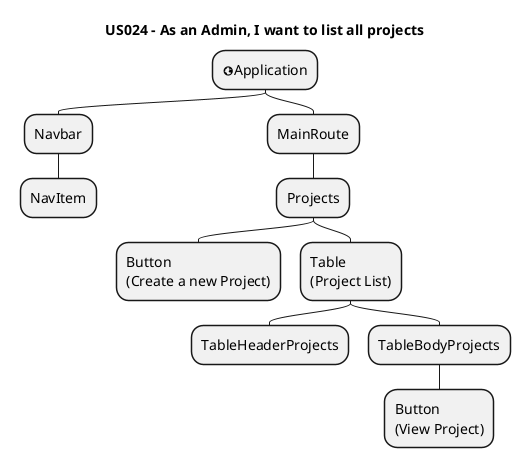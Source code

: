 @startmindmap
'https://plantuml.com/mindmap-diagram


title US024 - As an Admin, I want to list all projects
top to bottom direction

* <&globe>Application
** Navbar
*** NavItem
** MainRoute
*** Projects
**** Button \n(Create a new Project)
**** Table   \n(Project List)
***** TableHeaderProjects
***** TableBodyProjects
****** Button \n(View Project)


@endmindmap
